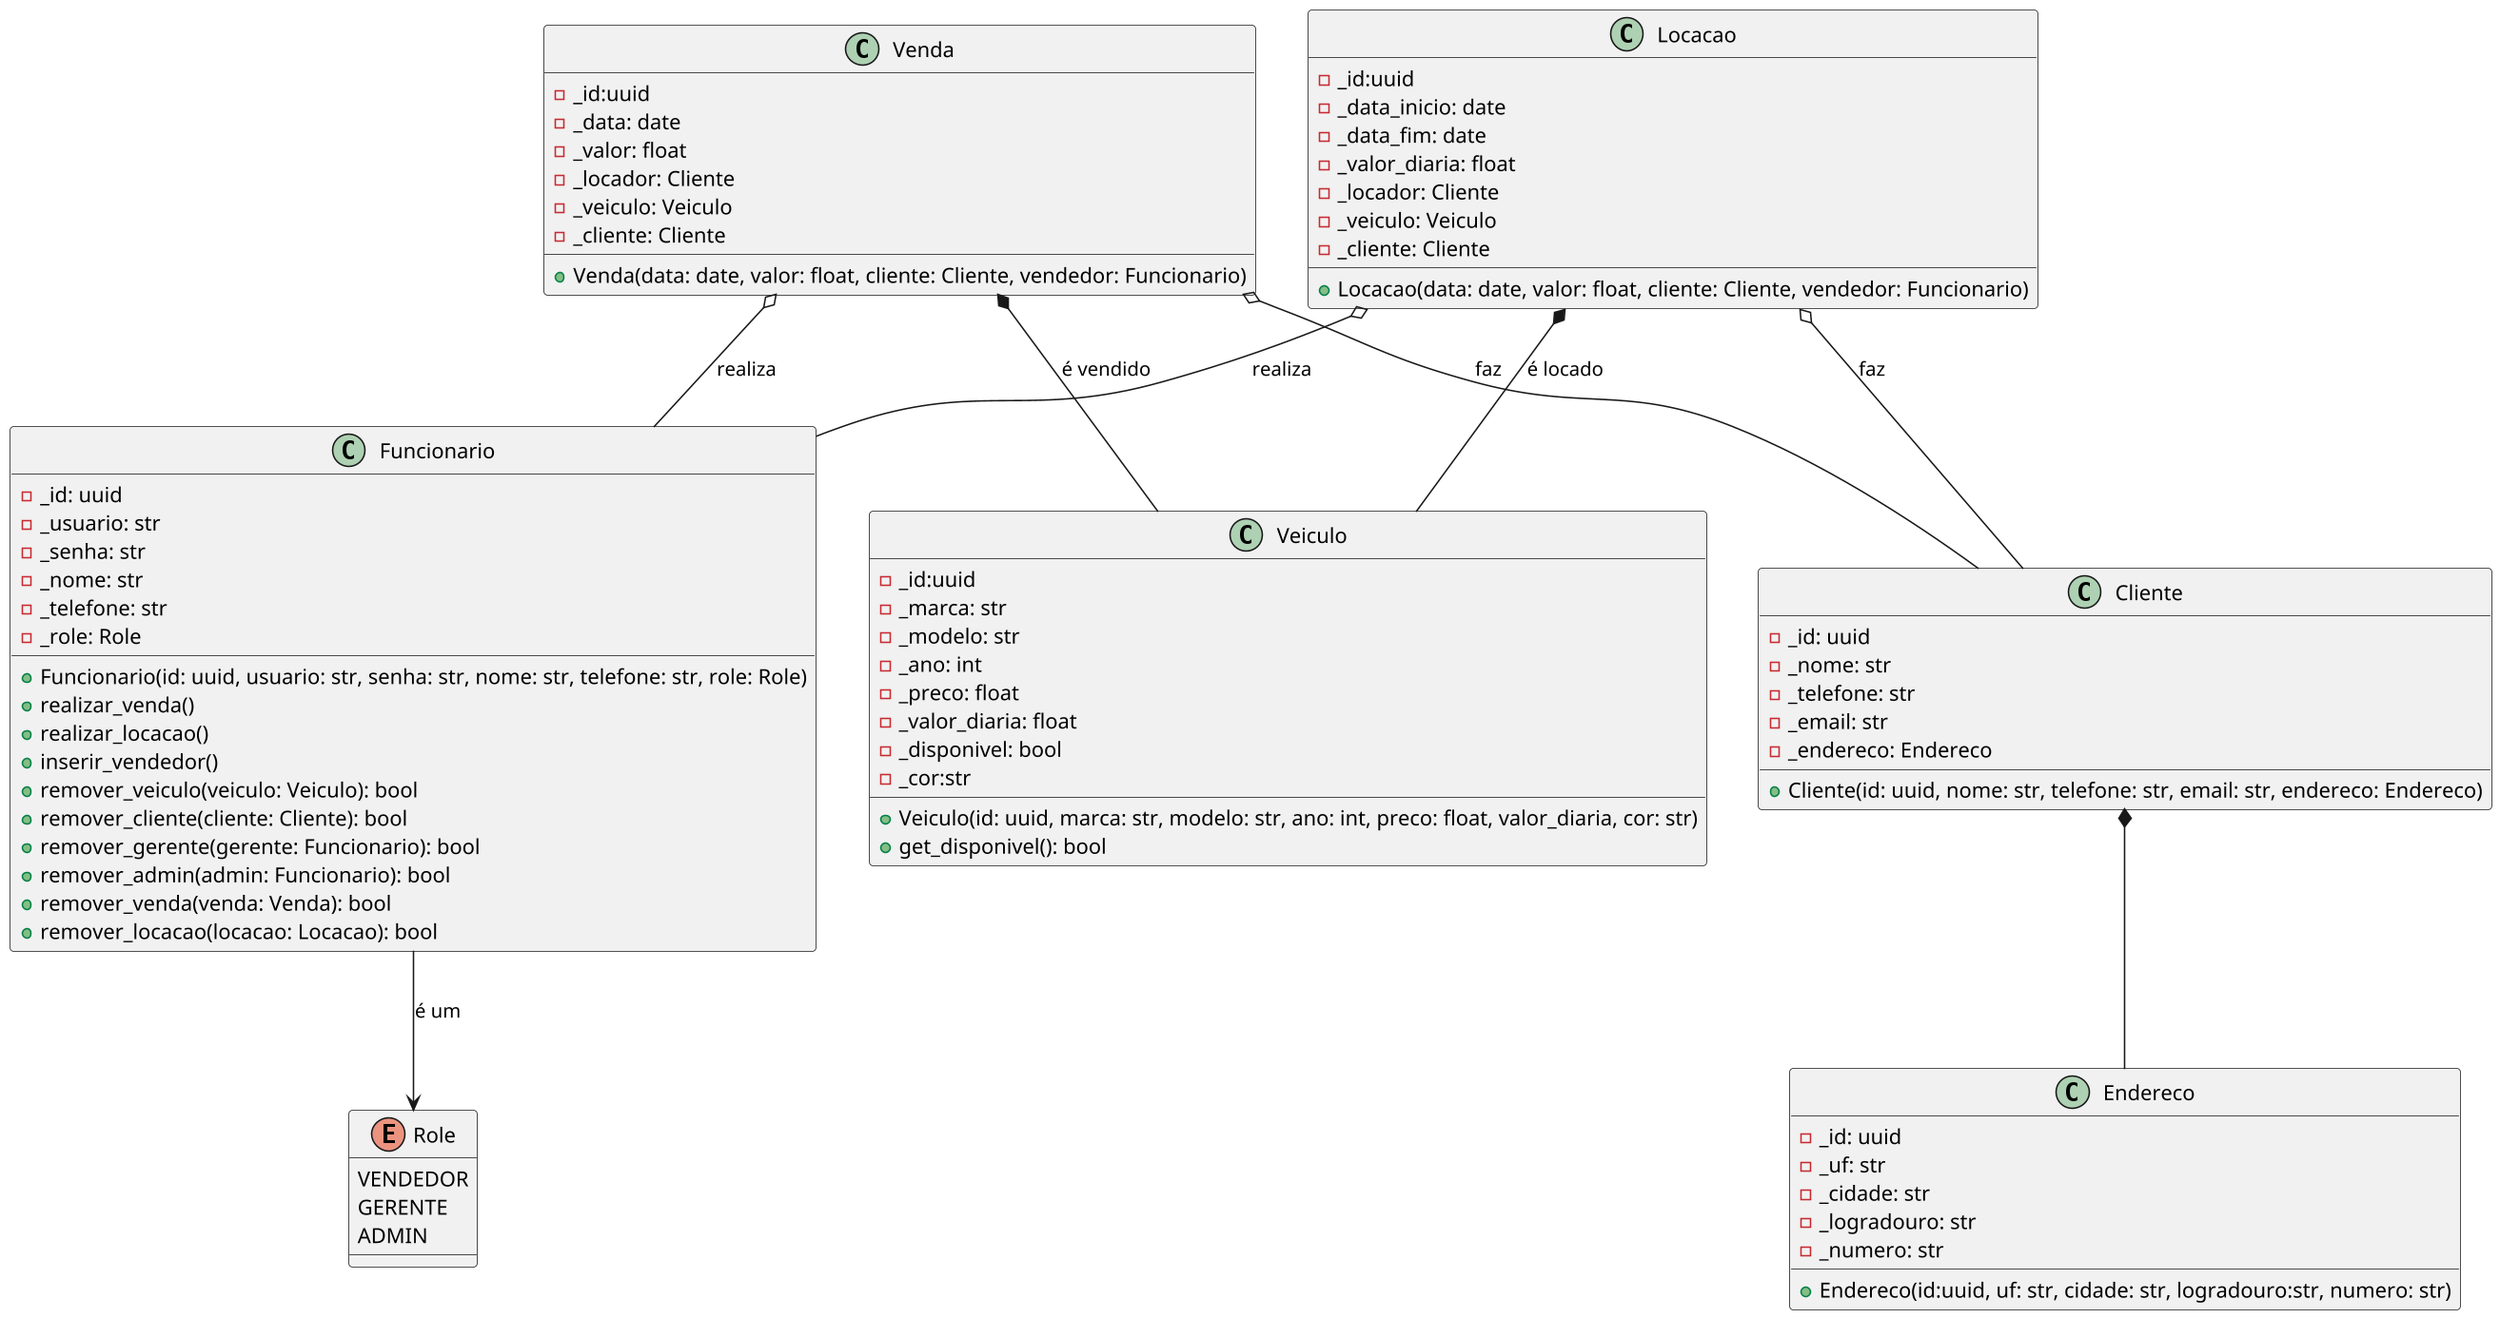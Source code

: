 @startuml SmartAuto
skinparam defaultFontName Hasklig
skinparam dpi 150

enum Role {
  VENDEDOR
  GERENTE
  ADMIN
}

class Funcionario {
  -_id: uuid
  -_usuario: str
  -_senha: str
  -_nome: str
  -_telefone: str
  -_role: Role

  +Funcionario(id: uuid, usuario: str, senha: str, nome: str, telefone: str, role: Role)
  +realizar_venda()
  +realizar_locacao()
  +inserir_vendedor()
  +remover_veiculo(veiculo: Veiculo): bool
  +remover_cliente(cliente: Cliente): bool
  +remover_gerente(gerente: Funcionario): bool
  +remover_admin(admin: Funcionario): bool
  +remover_venda(venda: Venda): bool
  +remover_locacao(locacao: Locacao): bool
}
Funcionario --> Role : "é um"
class Cliente {
  -_id: uuid
  -_nome: str
  -_telefone: str
  -_email: str
  -_endereco: Endereco
  
  +Cliente(id: uuid, nome: str, telefone: str, email: str, endereco: Endereco)
}

class Endereco{
  -_id: uuid
  -_uf: str
  -_cidade: str
  -_logradouro: str
  -_numero: str
  +Endereco(id:uuid, uf: str, cidade: str, logradouro:str, numero: str)
}

class Venda {
  -_id:uuid
  -_data: date
  -_valor: float
  -_locador: Cliente
  -_veiculo: Veiculo
  -_cliente: Cliente

  +Venda(data: date, valor: float, cliente: Cliente, vendedor: Funcionario)
}

class Locacao {
  -_id:uuid
  -_data_inicio: date
  -_data_fim: date
  -_valor_diaria: float
  -_locador: Cliente
  -_veiculo: Veiculo
  -_cliente: Cliente

  +Locacao(data: date, valor: float, cliente: Cliente, vendedor: Funcionario)
}

class Veiculo {
  -_id:uuid
  -_marca: str
  -_modelo: str
  -_ano: int
  -_preco: float
  -_valor_diaria: float
  -_disponivel: bool
  -_cor:str
  +Veiculo(id: uuid, marca: str, modelo: str, ano: int, preco: float, valor_diaria, cor: str)
  +get_disponivel(): bool
}

Venda *-- Veiculo : "é vendido"
Venda o-- Cliente : "faz"
Venda o-- Funcionario : "realiza"

Locacao *-- Veiculo : "é locado"
Locacao o-- Cliente : "faz"
Locacao o-- Funcionario : "realiza"

Cliente *-- Endereco
@enduml
